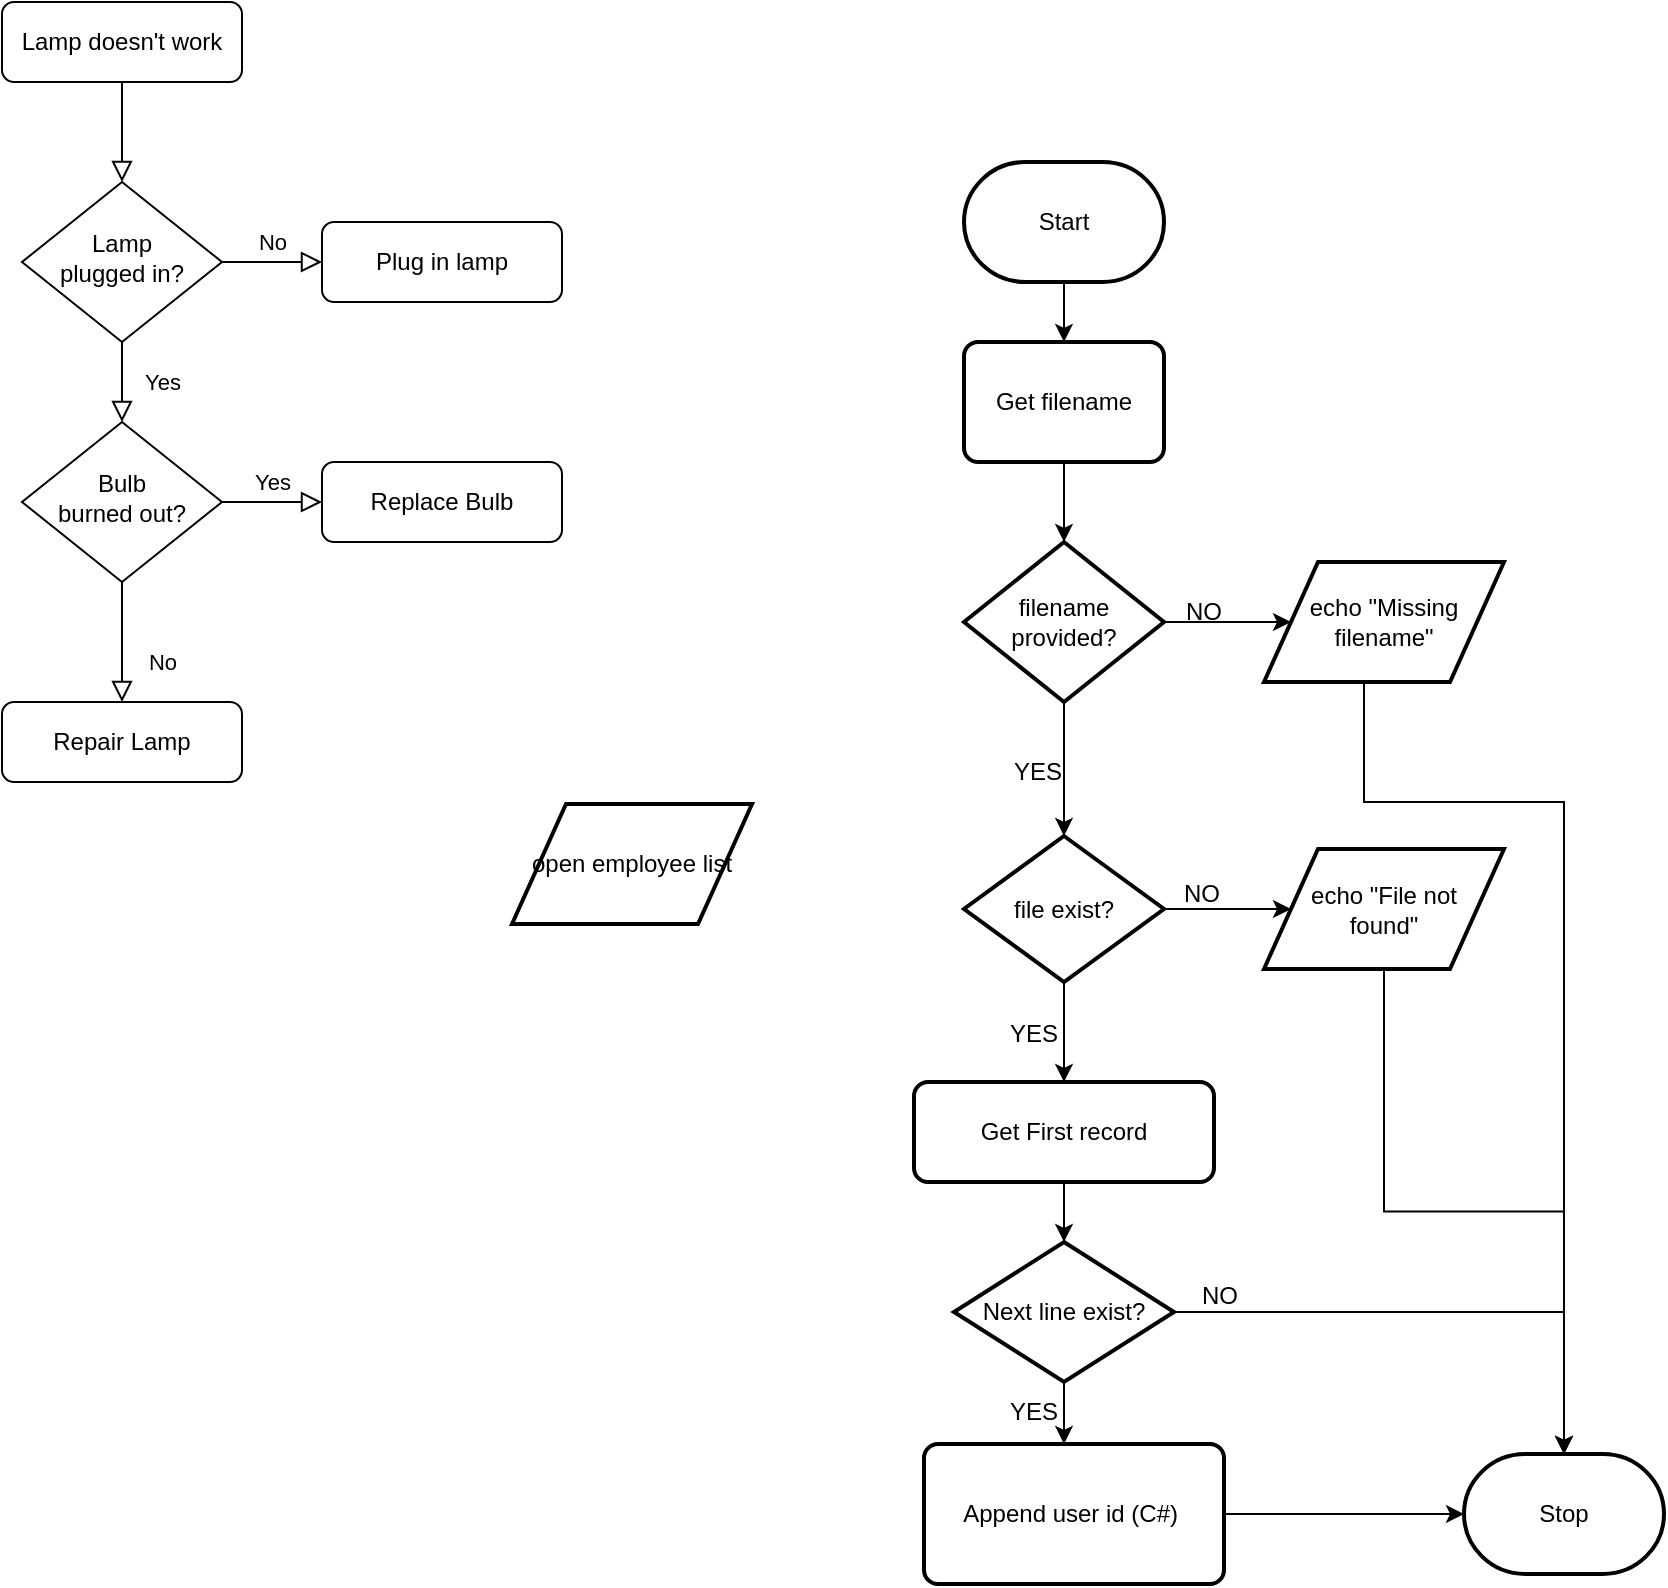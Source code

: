 <mxfile version="16.4.6" type="github">
  <diagram id="C5RBs43oDa-KdzZeNtuy" name="Page-1">
    <mxGraphModel dx="1422" dy="778" grid="1" gridSize="10" guides="1" tooltips="1" connect="1" arrows="1" fold="1" page="1" pageScale="1" pageWidth="827" pageHeight="1169" math="0" shadow="0">
      <root>
        <mxCell id="WIyWlLk6GJQsqaUBKTNV-0" />
        <mxCell id="WIyWlLk6GJQsqaUBKTNV-1" parent="WIyWlLk6GJQsqaUBKTNV-0" />
        <mxCell id="WIyWlLk6GJQsqaUBKTNV-2" value="" style="rounded=0;html=1;jettySize=auto;orthogonalLoop=1;fontSize=11;endArrow=block;endFill=0;endSize=8;strokeWidth=1;shadow=0;labelBackgroundColor=none;edgeStyle=orthogonalEdgeStyle;" parent="WIyWlLk6GJQsqaUBKTNV-1" source="WIyWlLk6GJQsqaUBKTNV-3" target="WIyWlLk6GJQsqaUBKTNV-6" edge="1">
          <mxGeometry relative="1" as="geometry" />
        </mxCell>
        <mxCell id="WIyWlLk6GJQsqaUBKTNV-3" value="Lamp doesn&#39;t work" style="rounded=1;whiteSpace=wrap;html=1;fontSize=12;glass=0;strokeWidth=1;shadow=0;" parent="WIyWlLk6GJQsqaUBKTNV-1" vertex="1">
          <mxGeometry x="39" y="80" width="120" height="40" as="geometry" />
        </mxCell>
        <mxCell id="WIyWlLk6GJQsqaUBKTNV-4" value="Yes" style="rounded=0;html=1;jettySize=auto;orthogonalLoop=1;fontSize=11;endArrow=block;endFill=0;endSize=8;strokeWidth=1;shadow=0;labelBackgroundColor=none;edgeStyle=orthogonalEdgeStyle;" parent="WIyWlLk6GJQsqaUBKTNV-1" source="WIyWlLk6GJQsqaUBKTNV-6" target="WIyWlLk6GJQsqaUBKTNV-10" edge="1">
          <mxGeometry y="20" relative="1" as="geometry">
            <mxPoint as="offset" />
          </mxGeometry>
        </mxCell>
        <mxCell id="WIyWlLk6GJQsqaUBKTNV-5" value="No" style="edgeStyle=orthogonalEdgeStyle;rounded=0;html=1;jettySize=auto;orthogonalLoop=1;fontSize=11;endArrow=block;endFill=0;endSize=8;strokeWidth=1;shadow=0;labelBackgroundColor=none;" parent="WIyWlLk6GJQsqaUBKTNV-1" source="WIyWlLk6GJQsqaUBKTNV-6" target="WIyWlLk6GJQsqaUBKTNV-7" edge="1">
          <mxGeometry y="10" relative="1" as="geometry">
            <mxPoint as="offset" />
          </mxGeometry>
        </mxCell>
        <mxCell id="WIyWlLk6GJQsqaUBKTNV-6" value="Lamp&lt;br&gt;plugged in?" style="rhombus;whiteSpace=wrap;html=1;shadow=0;fontFamily=Helvetica;fontSize=12;align=center;strokeWidth=1;spacing=6;spacingTop=-4;" parent="WIyWlLk6GJQsqaUBKTNV-1" vertex="1">
          <mxGeometry x="49" y="170" width="100" height="80" as="geometry" />
        </mxCell>
        <mxCell id="WIyWlLk6GJQsqaUBKTNV-7" value="Plug in lamp" style="rounded=1;whiteSpace=wrap;html=1;fontSize=12;glass=0;strokeWidth=1;shadow=0;" parent="WIyWlLk6GJQsqaUBKTNV-1" vertex="1">
          <mxGeometry x="199" y="190" width="120" height="40" as="geometry" />
        </mxCell>
        <mxCell id="WIyWlLk6GJQsqaUBKTNV-8" value="No" style="rounded=0;html=1;jettySize=auto;orthogonalLoop=1;fontSize=11;endArrow=block;endFill=0;endSize=8;strokeWidth=1;shadow=0;labelBackgroundColor=none;edgeStyle=orthogonalEdgeStyle;" parent="WIyWlLk6GJQsqaUBKTNV-1" source="WIyWlLk6GJQsqaUBKTNV-10" target="WIyWlLk6GJQsqaUBKTNV-11" edge="1">
          <mxGeometry x="0.333" y="20" relative="1" as="geometry">
            <mxPoint as="offset" />
          </mxGeometry>
        </mxCell>
        <mxCell id="WIyWlLk6GJQsqaUBKTNV-9" value="Yes" style="edgeStyle=orthogonalEdgeStyle;rounded=0;html=1;jettySize=auto;orthogonalLoop=1;fontSize=11;endArrow=block;endFill=0;endSize=8;strokeWidth=1;shadow=0;labelBackgroundColor=none;" parent="WIyWlLk6GJQsqaUBKTNV-1" source="WIyWlLk6GJQsqaUBKTNV-10" target="WIyWlLk6GJQsqaUBKTNV-12" edge="1">
          <mxGeometry y="10" relative="1" as="geometry">
            <mxPoint as="offset" />
          </mxGeometry>
        </mxCell>
        <mxCell id="WIyWlLk6GJQsqaUBKTNV-10" value="Bulb&lt;br&gt;burned out?" style="rhombus;whiteSpace=wrap;html=1;shadow=0;fontFamily=Helvetica;fontSize=12;align=center;strokeWidth=1;spacing=6;spacingTop=-4;" parent="WIyWlLk6GJQsqaUBKTNV-1" vertex="1">
          <mxGeometry x="49" y="290" width="100" height="80" as="geometry" />
        </mxCell>
        <mxCell id="WIyWlLk6GJQsqaUBKTNV-11" value="Repair Lamp" style="rounded=1;whiteSpace=wrap;html=1;fontSize=12;glass=0;strokeWidth=1;shadow=0;" parent="WIyWlLk6GJQsqaUBKTNV-1" vertex="1">
          <mxGeometry x="39" y="430" width="120" height="40" as="geometry" />
        </mxCell>
        <mxCell id="WIyWlLk6GJQsqaUBKTNV-12" value="Replace Bulb" style="rounded=1;whiteSpace=wrap;html=1;fontSize=12;glass=0;strokeWidth=1;shadow=0;" parent="WIyWlLk6GJQsqaUBKTNV-1" vertex="1">
          <mxGeometry x="199" y="310" width="120" height="40" as="geometry" />
        </mxCell>
        <mxCell id="YfS19vz6qb3o7PQeTEGD-1" value="Start" style="strokeWidth=2;html=1;shape=mxgraph.flowchart.terminator;whiteSpace=wrap;" vertex="1" parent="WIyWlLk6GJQsqaUBKTNV-1">
          <mxGeometry x="520" y="160" width="100" height="60" as="geometry" />
        </mxCell>
        <mxCell id="YfS19vz6qb3o7PQeTEGD-8" value="" style="edgeStyle=orthogonalEdgeStyle;rounded=0;orthogonalLoop=1;jettySize=auto;html=1;exitX=0.5;exitY=1;exitDx=0;exitDy=0;exitPerimeter=0;" edge="1" parent="WIyWlLk6GJQsqaUBKTNV-1" source="YfS19vz6qb3o7PQeTEGD-1" target="YfS19vz6qb3o7PQeTEGD-3">
          <mxGeometry relative="1" as="geometry">
            <mxPoint x="570" y="230" as="sourcePoint" />
          </mxGeometry>
        </mxCell>
        <mxCell id="YfS19vz6qb3o7PQeTEGD-3" value="Get filename" style="rounded=1;whiteSpace=wrap;html=1;absoluteArcSize=1;arcSize=14;strokeWidth=2;" vertex="1" parent="WIyWlLk6GJQsqaUBKTNV-1">
          <mxGeometry x="520" y="250" width="100" height="60" as="geometry" />
        </mxCell>
        <mxCell id="YfS19vz6qb3o7PQeTEGD-6" value="" style="edgeStyle=orthogonalEdgeStyle;rounded=0;orthogonalLoop=1;jettySize=auto;html=1;" edge="1" parent="WIyWlLk6GJQsqaUBKTNV-1" source="YfS19vz6qb3o7PQeTEGD-4" target="YfS19vz6qb3o7PQeTEGD-5">
          <mxGeometry relative="1" as="geometry" />
        </mxCell>
        <mxCell id="YfS19vz6qb3o7PQeTEGD-14" value="" style="edgeStyle=orthogonalEdgeStyle;rounded=0;orthogonalLoop=1;jettySize=auto;html=1;" edge="1" parent="WIyWlLk6GJQsqaUBKTNV-1" source="YfS19vz6qb3o7PQeTEGD-4" target="YfS19vz6qb3o7PQeTEGD-10">
          <mxGeometry relative="1" as="geometry" />
        </mxCell>
        <mxCell id="YfS19vz6qb3o7PQeTEGD-4" value="filename provided?" style="strokeWidth=2;html=1;shape=mxgraph.flowchart.decision;whiteSpace=wrap;rounded=0;" vertex="1" parent="WIyWlLk6GJQsqaUBKTNV-1">
          <mxGeometry x="520" y="350" width="100" height="80" as="geometry" />
        </mxCell>
        <mxCell id="YfS19vz6qb3o7PQeTEGD-16" value="" style="edgeStyle=orthogonalEdgeStyle;rounded=0;orthogonalLoop=1;jettySize=auto;html=1;" edge="1" parent="WIyWlLk6GJQsqaUBKTNV-1" source="YfS19vz6qb3o7PQeTEGD-5" target="YfS19vz6qb3o7PQeTEGD-15">
          <mxGeometry relative="1" as="geometry" />
        </mxCell>
        <mxCell id="YfS19vz6qb3o7PQeTEGD-20" value="" style="edgeStyle=orthogonalEdgeStyle;rounded=0;orthogonalLoop=1;jettySize=auto;html=1;entryX=0.5;entryY=0;entryDx=0;entryDy=0;" edge="1" parent="WIyWlLk6GJQsqaUBKTNV-1" source="YfS19vz6qb3o7PQeTEGD-5" target="YfS19vz6qb3o7PQeTEGD-29">
          <mxGeometry relative="1" as="geometry">
            <mxPoint x="570" y="640" as="targetPoint" />
          </mxGeometry>
        </mxCell>
        <mxCell id="YfS19vz6qb3o7PQeTEGD-5" value="file exist?" style="strokeWidth=2;html=1;shape=mxgraph.flowchart.decision;whiteSpace=wrap;rounded=0;" vertex="1" parent="WIyWlLk6GJQsqaUBKTNV-1">
          <mxGeometry x="520" y="497" width="100" height="73" as="geometry" />
        </mxCell>
        <mxCell id="YfS19vz6qb3o7PQeTEGD-7" value="YES" style="text;html=1;strokeColor=none;fillColor=none;align=center;verticalAlign=middle;whiteSpace=wrap;rounded=0;" vertex="1" parent="WIyWlLk6GJQsqaUBKTNV-1">
          <mxGeometry x="527" y="450" width="60" height="30" as="geometry" />
        </mxCell>
        <mxCell id="YfS19vz6qb3o7PQeTEGD-9" value="" style="edgeStyle=orthogonalEdgeStyle;rounded=0;orthogonalLoop=1;jettySize=auto;html=1;exitX=0.5;exitY=1;exitDx=0;exitDy=0;entryX=0.5;entryY=0;entryDx=0;entryDy=0;entryPerimeter=0;" edge="1" parent="WIyWlLk6GJQsqaUBKTNV-1" source="YfS19vz6qb3o7PQeTEGD-3" target="YfS19vz6qb3o7PQeTEGD-4">
          <mxGeometry relative="1" as="geometry">
            <mxPoint x="580" y="324" as="sourcePoint" />
            <mxPoint x="580" y="354" as="targetPoint" />
          </mxGeometry>
        </mxCell>
        <mxCell id="YfS19vz6qb3o7PQeTEGD-27" style="edgeStyle=orthogonalEdgeStyle;rounded=0;orthogonalLoop=1;jettySize=auto;html=1;entryX=0.5;entryY=0;entryDx=0;entryDy=0;entryPerimeter=0;" edge="1" parent="WIyWlLk6GJQsqaUBKTNV-1" source="YfS19vz6qb3o7PQeTEGD-10" target="YfS19vz6qb3o7PQeTEGD-24">
          <mxGeometry relative="1" as="geometry">
            <Array as="points">
              <mxPoint x="720" y="480" />
              <mxPoint x="820" y="480" />
            </Array>
          </mxGeometry>
        </mxCell>
        <mxCell id="YfS19vz6qb3o7PQeTEGD-10" value="echo &quot;Missing ﬁlename&quot;" style="shape=parallelogram;html=1;strokeWidth=2;perimeter=parallelogramPerimeter;whiteSpace=wrap;rounded=0;arcSize=12;size=0.225;" vertex="1" parent="WIyWlLk6GJQsqaUBKTNV-1">
          <mxGeometry x="670" y="360" width="120" height="60" as="geometry" />
        </mxCell>
        <mxCell id="YfS19vz6qb3o7PQeTEGD-12" value="NO" style="text;html=1;strokeColor=none;fillColor=none;align=center;verticalAlign=middle;whiteSpace=wrap;rounded=0;" vertex="1" parent="WIyWlLk6GJQsqaUBKTNV-1">
          <mxGeometry x="610" y="370" width="60" height="30" as="geometry" />
        </mxCell>
        <mxCell id="YfS19vz6qb3o7PQeTEGD-26" style="edgeStyle=orthogonalEdgeStyle;rounded=0;orthogonalLoop=1;jettySize=auto;html=1;entryX=0.5;entryY=0;entryDx=0;entryDy=0;entryPerimeter=0;" edge="1" parent="WIyWlLk6GJQsqaUBKTNV-1" source="YfS19vz6qb3o7PQeTEGD-15" target="YfS19vz6qb3o7PQeTEGD-24">
          <mxGeometry relative="1" as="geometry" />
        </mxCell>
        <mxCell id="YfS19vz6qb3o7PQeTEGD-15" value="echo &quot;File not &lt;br&gt;found&quot;" style="shape=parallelogram;html=1;strokeWidth=2;perimeter=parallelogramPerimeter;whiteSpace=wrap;rounded=0;arcSize=12;size=0.225;" vertex="1" parent="WIyWlLk6GJQsqaUBKTNV-1">
          <mxGeometry x="670" y="503.5" width="120" height="60" as="geometry" />
        </mxCell>
        <mxCell id="YfS19vz6qb3o7PQeTEGD-17" value="NO" style="text;html=1;strokeColor=none;fillColor=none;align=center;verticalAlign=middle;whiteSpace=wrap;rounded=0;" vertex="1" parent="WIyWlLk6GJQsqaUBKTNV-1">
          <mxGeometry x="609" y="511" width="60" height="30" as="geometry" />
        </mxCell>
        <mxCell id="YfS19vz6qb3o7PQeTEGD-25" value="" style="edgeStyle=orthogonalEdgeStyle;rounded=0;orthogonalLoop=1;jettySize=auto;html=1;" edge="1" parent="WIyWlLk6GJQsqaUBKTNV-1" source="YfS19vz6qb3o7PQeTEGD-19" target="YfS19vz6qb3o7PQeTEGD-24">
          <mxGeometry relative="1" as="geometry" />
        </mxCell>
        <mxCell id="YfS19vz6qb3o7PQeTEGD-19" value="Append user id (C#)&amp;nbsp;" style="rounded=1;whiteSpace=wrap;html=1;absoluteArcSize=1;arcSize=14;strokeWidth=2;" vertex="1" parent="WIyWlLk6GJQsqaUBKTNV-1">
          <mxGeometry x="500" y="801" width="150" height="70" as="geometry" />
        </mxCell>
        <mxCell id="YfS19vz6qb3o7PQeTEGD-21" value="YES" style="text;html=1;strokeColor=none;fillColor=none;align=center;verticalAlign=middle;whiteSpace=wrap;rounded=0;" vertex="1" parent="WIyWlLk6GJQsqaUBKTNV-1">
          <mxGeometry x="525" y="580.5" width="60" height="30" as="geometry" />
        </mxCell>
        <mxCell id="YfS19vz6qb3o7PQeTEGD-24" value="Stop" style="strokeWidth=2;html=1;shape=mxgraph.flowchart.terminator;whiteSpace=wrap;" vertex="1" parent="WIyWlLk6GJQsqaUBKTNV-1">
          <mxGeometry x="770" y="806" width="100" height="60" as="geometry" />
        </mxCell>
        <mxCell id="YfS19vz6qb3o7PQeTEGD-28" value="open employee list" style="shape=parallelogram;html=1;strokeWidth=2;perimeter=parallelogramPerimeter;whiteSpace=wrap;rounded=0;arcSize=12;size=0.225;" vertex="1" parent="WIyWlLk6GJQsqaUBKTNV-1">
          <mxGeometry x="294" y="481" width="120" height="60" as="geometry" />
        </mxCell>
        <mxCell id="YfS19vz6qb3o7PQeTEGD-31" value="" style="edgeStyle=orthogonalEdgeStyle;rounded=0;orthogonalLoop=1;jettySize=auto;html=1;" edge="1" parent="WIyWlLk6GJQsqaUBKTNV-1" source="YfS19vz6qb3o7PQeTEGD-29" target="YfS19vz6qb3o7PQeTEGD-30">
          <mxGeometry relative="1" as="geometry" />
        </mxCell>
        <mxCell id="YfS19vz6qb3o7PQeTEGD-29" value="Get First record" style="rounded=1;whiteSpace=wrap;html=1;absoluteArcSize=1;arcSize=14;strokeWidth=2;" vertex="1" parent="WIyWlLk6GJQsqaUBKTNV-1">
          <mxGeometry x="495" y="620" width="150" height="50" as="geometry" />
        </mxCell>
        <mxCell id="YfS19vz6qb3o7PQeTEGD-32" value="" style="edgeStyle=orthogonalEdgeStyle;rounded=0;orthogonalLoop=1;jettySize=auto;html=1;" edge="1" parent="WIyWlLk6GJQsqaUBKTNV-1" source="YfS19vz6qb3o7PQeTEGD-30" target="YfS19vz6qb3o7PQeTEGD-19">
          <mxGeometry relative="1" as="geometry">
            <Array as="points">
              <mxPoint x="570" y="800" />
              <mxPoint x="570" y="800" />
            </Array>
          </mxGeometry>
        </mxCell>
        <mxCell id="YfS19vz6qb3o7PQeTEGD-34" style="edgeStyle=orthogonalEdgeStyle;rounded=0;orthogonalLoop=1;jettySize=auto;html=1;entryX=0.5;entryY=0;entryDx=0;entryDy=0;entryPerimeter=0;" edge="1" parent="WIyWlLk6GJQsqaUBKTNV-1" source="YfS19vz6qb3o7PQeTEGD-30" target="YfS19vz6qb3o7PQeTEGD-24">
          <mxGeometry relative="1" as="geometry" />
        </mxCell>
        <mxCell id="YfS19vz6qb3o7PQeTEGD-30" value="Next line exist?" style="strokeWidth=2;html=1;shape=mxgraph.flowchart.decision;whiteSpace=wrap;rounded=0;" vertex="1" parent="WIyWlLk6GJQsqaUBKTNV-1">
          <mxGeometry x="515" y="700" width="110" height="70" as="geometry" />
        </mxCell>
        <mxCell id="YfS19vz6qb3o7PQeTEGD-33" value="YES" style="text;html=1;strokeColor=none;fillColor=none;align=center;verticalAlign=middle;whiteSpace=wrap;rounded=0;" vertex="1" parent="WIyWlLk6GJQsqaUBKTNV-1">
          <mxGeometry x="525" y="770" width="60" height="30" as="geometry" />
        </mxCell>
        <mxCell id="YfS19vz6qb3o7PQeTEGD-35" value="NO" style="text;html=1;strokeColor=none;fillColor=none;align=center;verticalAlign=middle;whiteSpace=wrap;rounded=0;" vertex="1" parent="WIyWlLk6GJQsqaUBKTNV-1">
          <mxGeometry x="618" y="712" width="60" height="30" as="geometry" />
        </mxCell>
      </root>
    </mxGraphModel>
  </diagram>
</mxfile>
